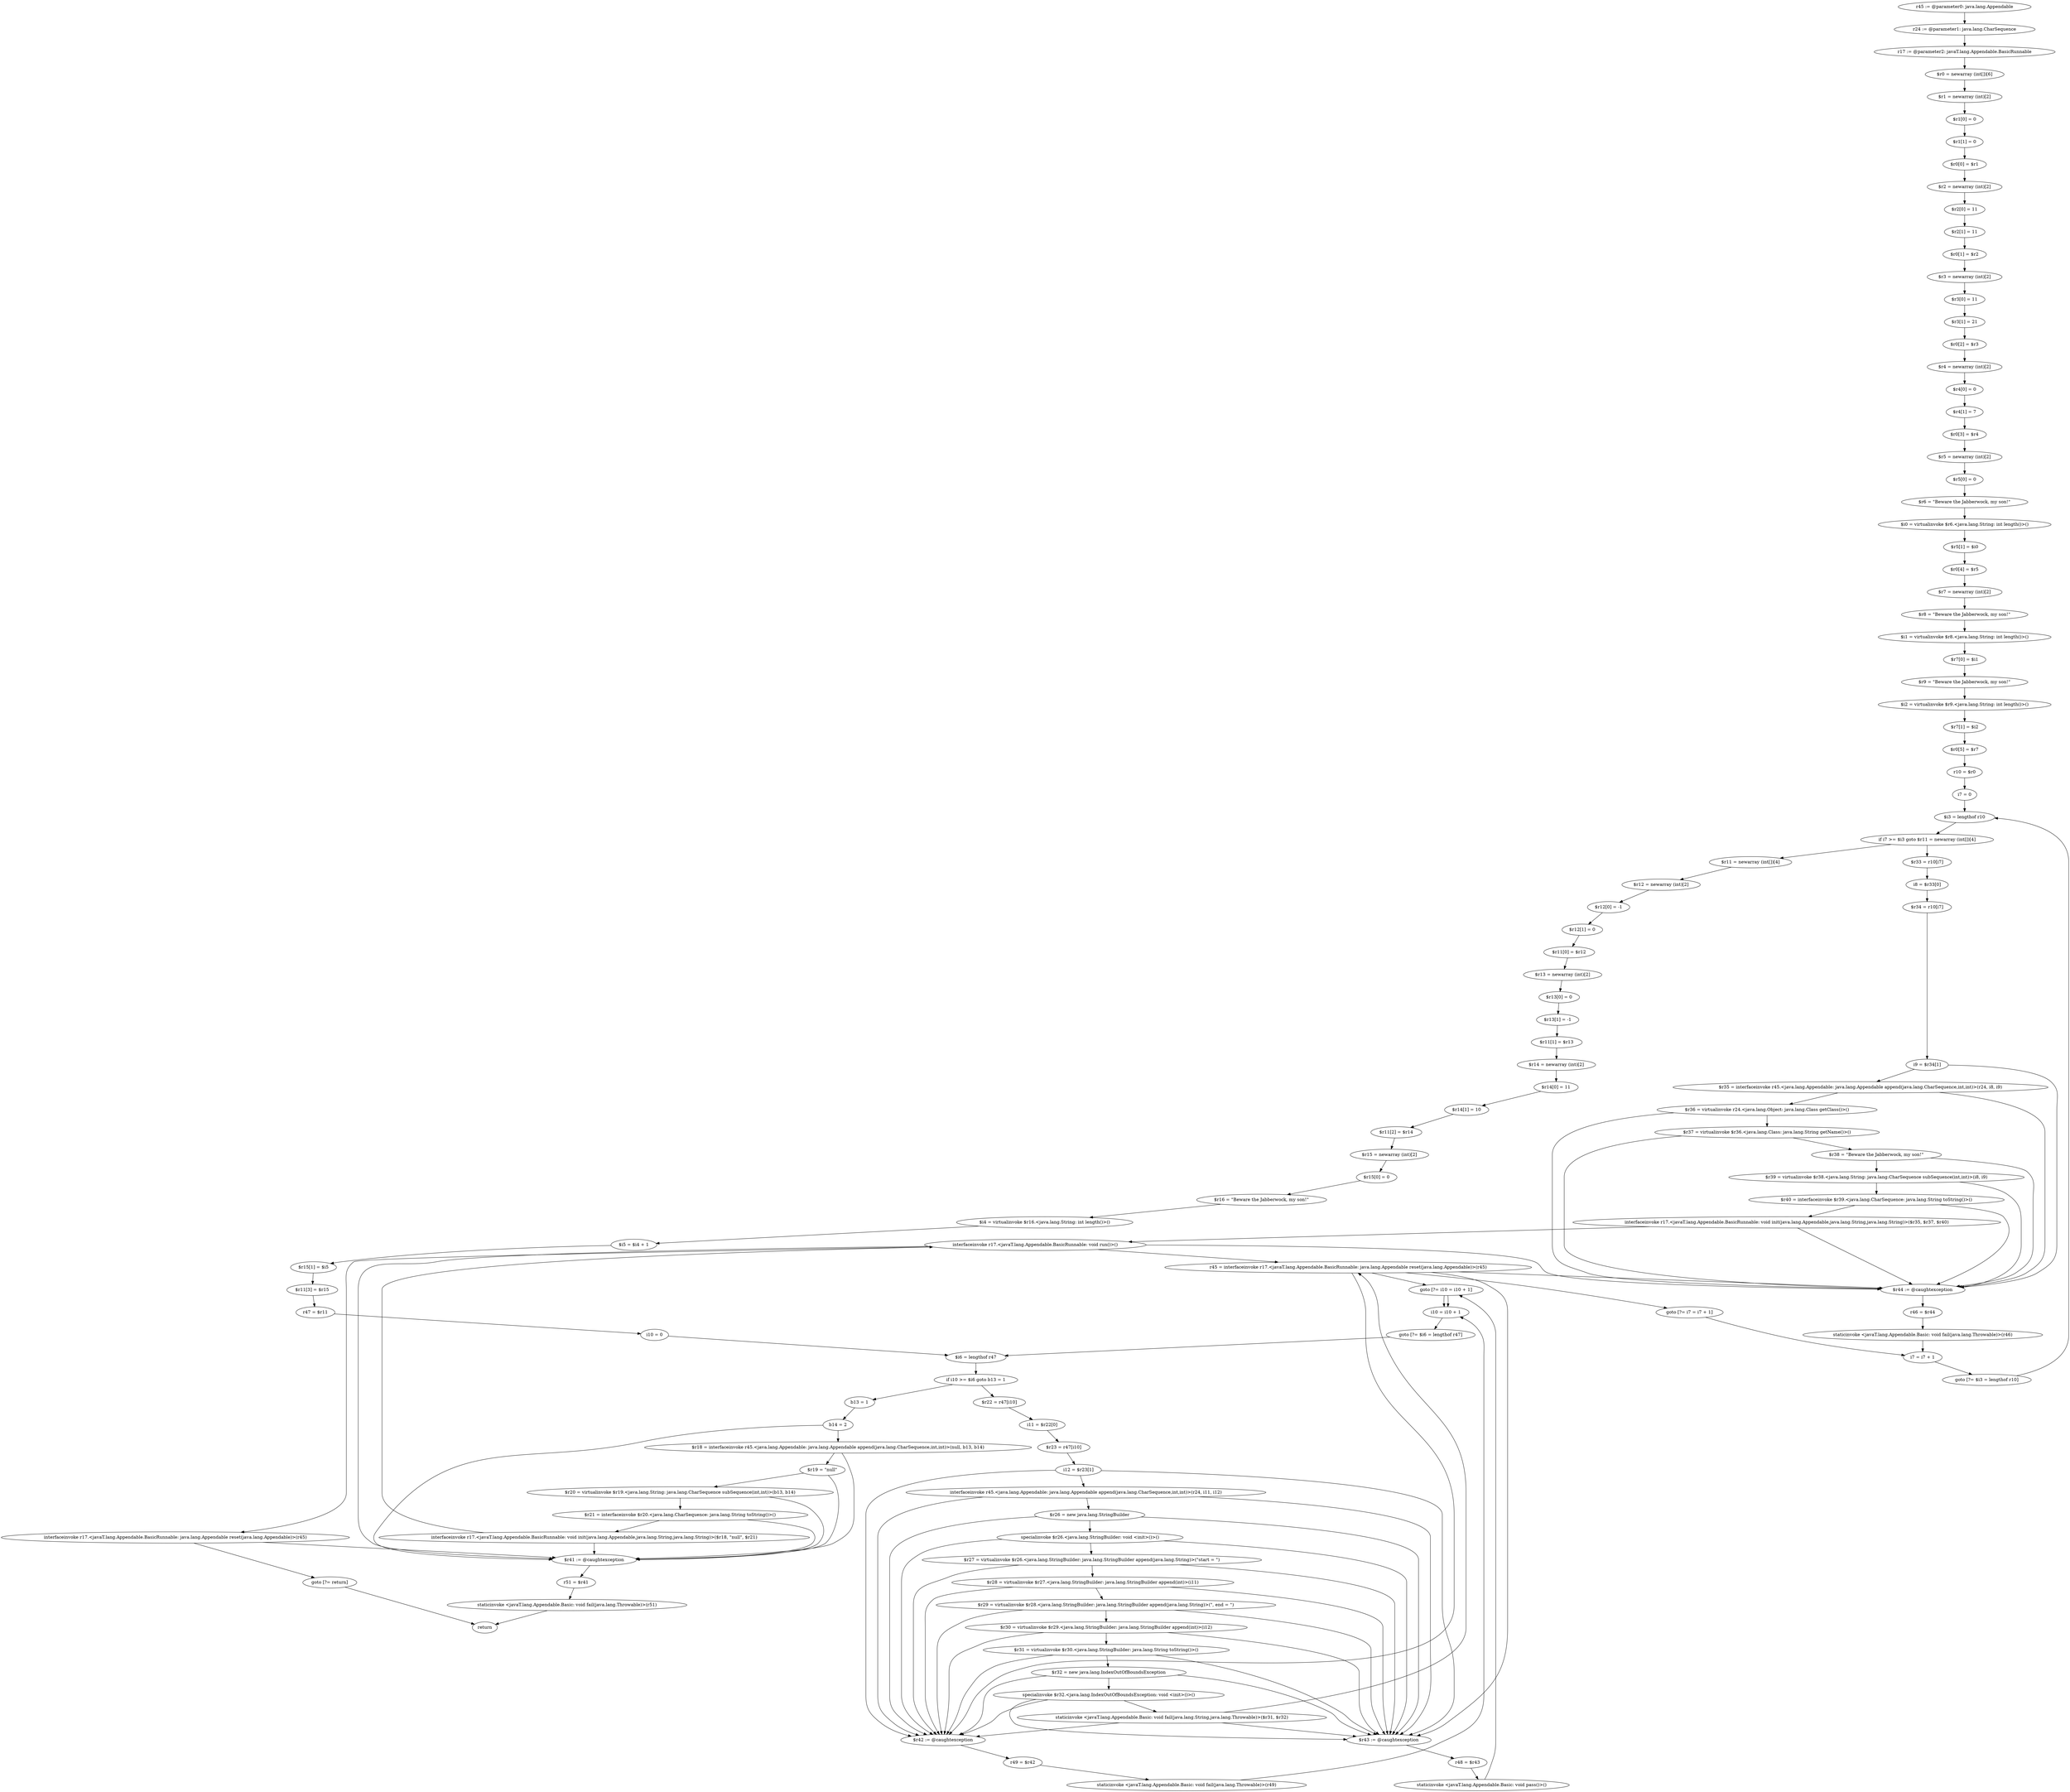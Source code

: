 digraph "unitGraph" {
    "r45 := @parameter0: java.lang.Appendable"
    "r24 := @parameter1: java.lang.CharSequence"
    "r17 := @parameter2: javaT.lang.Appendable.BasicRunnable"
    "$r0 = newarray (int[])[6]"
    "$r1 = newarray (int)[2]"
    "$r1[0] = 0"
    "$r1[1] = 0"
    "$r0[0] = $r1"
    "$r2 = newarray (int)[2]"
    "$r2[0] = 11"
    "$r2[1] = 11"
    "$r0[1] = $r2"
    "$r3 = newarray (int)[2]"
    "$r3[0] = 11"
    "$r3[1] = 21"
    "$r0[2] = $r3"
    "$r4 = newarray (int)[2]"
    "$r4[0] = 0"
    "$r4[1] = 7"
    "$r0[3] = $r4"
    "$r5 = newarray (int)[2]"
    "$r5[0] = 0"
    "$r6 = \"Beware the Jabberwock, my son!\""
    "$i0 = virtualinvoke $r6.<java.lang.String: int length()>()"
    "$r5[1] = $i0"
    "$r0[4] = $r5"
    "$r7 = newarray (int)[2]"
    "$r8 = \"Beware the Jabberwock, my son!\""
    "$i1 = virtualinvoke $r8.<java.lang.String: int length()>()"
    "$r7[0] = $i1"
    "$r9 = \"Beware the Jabberwock, my son!\""
    "$i2 = virtualinvoke $r9.<java.lang.String: int length()>()"
    "$r7[1] = $i2"
    "$r0[5] = $r7"
    "r10 = $r0"
    "i7 = 0"
    "$i3 = lengthof r10"
    "if i7 >= $i3 goto $r11 = newarray (int[])[4]"
    "$r33 = r10[i7]"
    "i8 = $r33[0]"
    "$r34 = r10[i7]"
    "i9 = $r34[1]"
    "$r35 = interfaceinvoke r45.<java.lang.Appendable: java.lang.Appendable append(java.lang.CharSequence,int,int)>(r24, i8, i9)"
    "$r36 = virtualinvoke r24.<java.lang.Object: java.lang.Class getClass()>()"
    "$r37 = virtualinvoke $r36.<java.lang.Class: java.lang.String getName()>()"
    "$r38 = \"Beware the Jabberwock, my son!\""
    "$r39 = virtualinvoke $r38.<java.lang.String: java.lang.CharSequence subSequence(int,int)>(i8, i9)"
    "$r40 = interfaceinvoke $r39.<java.lang.CharSequence: java.lang.String toString()>()"
    "interfaceinvoke r17.<javaT.lang.Appendable.BasicRunnable: void init(java.lang.Appendable,java.lang.String,java.lang.String)>($r35, $r37, $r40)"
    "interfaceinvoke r17.<javaT.lang.Appendable.BasicRunnable: void run()>()"
    "r45 = interfaceinvoke r17.<javaT.lang.Appendable.BasicRunnable: java.lang.Appendable reset(java.lang.Appendable)>(r45)"
    "goto [?= i7 = i7 + 1]"
    "$r44 := @caughtexception"
    "r46 = $r44"
    "staticinvoke <javaT.lang.Appendable.Basic: void fail(java.lang.Throwable)>(r46)"
    "i7 = i7 + 1"
    "goto [?= $i3 = lengthof r10]"
    "$r11 = newarray (int[])[4]"
    "$r12 = newarray (int)[2]"
    "$r12[0] = -1"
    "$r12[1] = 0"
    "$r11[0] = $r12"
    "$r13 = newarray (int)[2]"
    "$r13[0] = 0"
    "$r13[1] = -1"
    "$r11[1] = $r13"
    "$r14 = newarray (int)[2]"
    "$r14[0] = 11"
    "$r14[1] = 10"
    "$r11[2] = $r14"
    "$r15 = newarray (int)[2]"
    "$r15[0] = 0"
    "$r16 = \"Beware the Jabberwock, my son!\""
    "$i4 = virtualinvoke $r16.<java.lang.String: int length()>()"
    "$i5 = $i4 + 1"
    "$r15[1] = $i5"
    "$r11[3] = $r15"
    "r47 = $r11"
    "i10 = 0"
    "$i6 = lengthof r47"
    "if i10 >= $i6 goto b13 = 1"
    "$r22 = r47[i10]"
    "i11 = $r22[0]"
    "$r23 = r47[i10]"
    "i12 = $r23[1]"
    "interfaceinvoke r45.<java.lang.Appendable: java.lang.Appendable append(java.lang.CharSequence,int,int)>(r24, i11, i12)"
    "$r26 = new java.lang.StringBuilder"
    "specialinvoke $r26.<java.lang.StringBuilder: void <init>()>()"
    "$r27 = virtualinvoke $r26.<java.lang.StringBuilder: java.lang.StringBuilder append(java.lang.String)>(\"start = \")"
    "$r28 = virtualinvoke $r27.<java.lang.StringBuilder: java.lang.StringBuilder append(int)>(i11)"
    "$r29 = virtualinvoke $r28.<java.lang.StringBuilder: java.lang.StringBuilder append(java.lang.String)>(\", end = \")"
    "$r30 = virtualinvoke $r29.<java.lang.StringBuilder: java.lang.StringBuilder append(int)>(i12)"
    "$r31 = virtualinvoke $r30.<java.lang.StringBuilder: java.lang.String toString()>()"
    "$r32 = new java.lang.IndexOutOfBoundsException"
    "specialinvoke $r32.<java.lang.IndexOutOfBoundsException: void <init>()>()"
    "staticinvoke <javaT.lang.Appendable.Basic: void fail(java.lang.String,java.lang.Throwable)>($r31, $r32)"
    "goto [?= i10 = i10 + 1]"
    "$r43 := @caughtexception"
    "r48 = $r43"
    "staticinvoke <javaT.lang.Appendable.Basic: void pass()>()"
    "$r42 := @caughtexception"
    "r49 = $r42"
    "staticinvoke <javaT.lang.Appendable.Basic: void fail(java.lang.Throwable)>(r49)"
    "i10 = i10 + 1"
    "goto [?= $i6 = lengthof r47]"
    "b13 = 1"
    "b14 = 2"
    "$r18 = interfaceinvoke r45.<java.lang.Appendable: java.lang.Appendable append(java.lang.CharSequence,int,int)>(null, b13, b14)"
    "$r19 = \"null\""
    "$r20 = virtualinvoke $r19.<java.lang.String: java.lang.CharSequence subSequence(int,int)>(b13, b14)"
    "$r21 = interfaceinvoke $r20.<java.lang.CharSequence: java.lang.String toString()>()"
    "interfaceinvoke r17.<javaT.lang.Appendable.BasicRunnable: void init(java.lang.Appendable,java.lang.String,java.lang.String)>($r18, \"null\", $r21)"
    "interfaceinvoke r17.<javaT.lang.Appendable.BasicRunnable: java.lang.Appendable reset(java.lang.Appendable)>(r45)"
    "goto [?= return]"
    "$r41 := @caughtexception"
    "r51 = $r41"
    "staticinvoke <javaT.lang.Appendable.Basic: void fail(java.lang.Throwable)>(r51)"
    "return"
    "r45 := @parameter0: java.lang.Appendable"->"r24 := @parameter1: java.lang.CharSequence";
    "r24 := @parameter1: java.lang.CharSequence"->"r17 := @parameter2: javaT.lang.Appendable.BasicRunnable";
    "r17 := @parameter2: javaT.lang.Appendable.BasicRunnable"->"$r0 = newarray (int[])[6]";
    "$r0 = newarray (int[])[6]"->"$r1 = newarray (int)[2]";
    "$r1 = newarray (int)[2]"->"$r1[0] = 0";
    "$r1[0] = 0"->"$r1[1] = 0";
    "$r1[1] = 0"->"$r0[0] = $r1";
    "$r0[0] = $r1"->"$r2 = newarray (int)[2]";
    "$r2 = newarray (int)[2]"->"$r2[0] = 11";
    "$r2[0] = 11"->"$r2[1] = 11";
    "$r2[1] = 11"->"$r0[1] = $r2";
    "$r0[1] = $r2"->"$r3 = newarray (int)[2]";
    "$r3 = newarray (int)[2]"->"$r3[0] = 11";
    "$r3[0] = 11"->"$r3[1] = 21";
    "$r3[1] = 21"->"$r0[2] = $r3";
    "$r0[2] = $r3"->"$r4 = newarray (int)[2]";
    "$r4 = newarray (int)[2]"->"$r4[0] = 0";
    "$r4[0] = 0"->"$r4[1] = 7";
    "$r4[1] = 7"->"$r0[3] = $r4";
    "$r0[3] = $r4"->"$r5 = newarray (int)[2]";
    "$r5 = newarray (int)[2]"->"$r5[0] = 0";
    "$r5[0] = 0"->"$r6 = \"Beware the Jabberwock, my son!\"";
    "$r6 = \"Beware the Jabberwock, my son!\""->"$i0 = virtualinvoke $r6.<java.lang.String: int length()>()";
    "$i0 = virtualinvoke $r6.<java.lang.String: int length()>()"->"$r5[1] = $i0";
    "$r5[1] = $i0"->"$r0[4] = $r5";
    "$r0[4] = $r5"->"$r7 = newarray (int)[2]";
    "$r7 = newarray (int)[2]"->"$r8 = \"Beware the Jabberwock, my son!\"";
    "$r8 = \"Beware the Jabberwock, my son!\""->"$i1 = virtualinvoke $r8.<java.lang.String: int length()>()";
    "$i1 = virtualinvoke $r8.<java.lang.String: int length()>()"->"$r7[0] = $i1";
    "$r7[0] = $i1"->"$r9 = \"Beware the Jabberwock, my son!\"";
    "$r9 = \"Beware the Jabberwock, my son!\""->"$i2 = virtualinvoke $r9.<java.lang.String: int length()>()";
    "$i2 = virtualinvoke $r9.<java.lang.String: int length()>()"->"$r7[1] = $i2";
    "$r7[1] = $i2"->"$r0[5] = $r7";
    "$r0[5] = $r7"->"r10 = $r0";
    "r10 = $r0"->"i7 = 0";
    "i7 = 0"->"$i3 = lengthof r10";
    "$i3 = lengthof r10"->"if i7 >= $i3 goto $r11 = newarray (int[])[4]";
    "if i7 >= $i3 goto $r11 = newarray (int[])[4]"->"$r33 = r10[i7]";
    "if i7 >= $i3 goto $r11 = newarray (int[])[4]"->"$r11 = newarray (int[])[4]";
    "$r33 = r10[i7]"->"i8 = $r33[0]";
    "i8 = $r33[0]"->"$r34 = r10[i7]";
    "$r34 = r10[i7]"->"i9 = $r34[1]";
    "i9 = $r34[1]"->"$r35 = interfaceinvoke r45.<java.lang.Appendable: java.lang.Appendable append(java.lang.CharSequence,int,int)>(r24, i8, i9)";
    "i9 = $r34[1]"->"$r44 := @caughtexception";
    "$r35 = interfaceinvoke r45.<java.lang.Appendable: java.lang.Appendable append(java.lang.CharSequence,int,int)>(r24, i8, i9)"->"$r36 = virtualinvoke r24.<java.lang.Object: java.lang.Class getClass()>()";
    "$r35 = interfaceinvoke r45.<java.lang.Appendable: java.lang.Appendable append(java.lang.CharSequence,int,int)>(r24, i8, i9)"->"$r44 := @caughtexception";
    "$r36 = virtualinvoke r24.<java.lang.Object: java.lang.Class getClass()>()"->"$r37 = virtualinvoke $r36.<java.lang.Class: java.lang.String getName()>()";
    "$r36 = virtualinvoke r24.<java.lang.Object: java.lang.Class getClass()>()"->"$r44 := @caughtexception";
    "$r37 = virtualinvoke $r36.<java.lang.Class: java.lang.String getName()>()"->"$r38 = \"Beware the Jabberwock, my son!\"";
    "$r37 = virtualinvoke $r36.<java.lang.Class: java.lang.String getName()>()"->"$r44 := @caughtexception";
    "$r38 = \"Beware the Jabberwock, my son!\""->"$r39 = virtualinvoke $r38.<java.lang.String: java.lang.CharSequence subSequence(int,int)>(i8, i9)";
    "$r38 = \"Beware the Jabberwock, my son!\""->"$r44 := @caughtexception";
    "$r39 = virtualinvoke $r38.<java.lang.String: java.lang.CharSequence subSequence(int,int)>(i8, i9)"->"$r40 = interfaceinvoke $r39.<java.lang.CharSequence: java.lang.String toString()>()";
    "$r39 = virtualinvoke $r38.<java.lang.String: java.lang.CharSequence subSequence(int,int)>(i8, i9)"->"$r44 := @caughtexception";
    "$r40 = interfaceinvoke $r39.<java.lang.CharSequence: java.lang.String toString()>()"->"interfaceinvoke r17.<javaT.lang.Appendable.BasicRunnable: void init(java.lang.Appendable,java.lang.String,java.lang.String)>($r35, $r37, $r40)";
    "$r40 = interfaceinvoke $r39.<java.lang.CharSequence: java.lang.String toString()>()"->"$r44 := @caughtexception";
    "interfaceinvoke r17.<javaT.lang.Appendable.BasicRunnable: void init(java.lang.Appendable,java.lang.String,java.lang.String)>($r35, $r37, $r40)"->"interfaceinvoke r17.<javaT.lang.Appendable.BasicRunnable: void run()>()";
    "interfaceinvoke r17.<javaT.lang.Appendable.BasicRunnable: void init(java.lang.Appendable,java.lang.String,java.lang.String)>($r35, $r37, $r40)"->"$r44 := @caughtexception";
    "interfaceinvoke r17.<javaT.lang.Appendable.BasicRunnable: void run()>()"->"r45 = interfaceinvoke r17.<javaT.lang.Appendable.BasicRunnable: java.lang.Appendable reset(java.lang.Appendable)>(r45)";
    "interfaceinvoke r17.<javaT.lang.Appendable.BasicRunnable: void run()>()"->"$r44 := @caughtexception";
    "r45 = interfaceinvoke r17.<javaT.lang.Appendable.BasicRunnable: java.lang.Appendable reset(java.lang.Appendable)>(r45)"->"goto [?= i7 = i7 + 1]";
    "r45 = interfaceinvoke r17.<javaT.lang.Appendable.BasicRunnable: java.lang.Appendable reset(java.lang.Appendable)>(r45)"->"$r44 := @caughtexception";
    "goto [?= i7 = i7 + 1]"->"i7 = i7 + 1";
    "$r44 := @caughtexception"->"r46 = $r44";
    "r46 = $r44"->"staticinvoke <javaT.lang.Appendable.Basic: void fail(java.lang.Throwable)>(r46)";
    "staticinvoke <javaT.lang.Appendable.Basic: void fail(java.lang.Throwable)>(r46)"->"i7 = i7 + 1";
    "i7 = i7 + 1"->"goto [?= $i3 = lengthof r10]";
    "goto [?= $i3 = lengthof r10]"->"$i3 = lengthof r10";
    "$r11 = newarray (int[])[4]"->"$r12 = newarray (int)[2]";
    "$r12 = newarray (int)[2]"->"$r12[0] = -1";
    "$r12[0] = -1"->"$r12[1] = 0";
    "$r12[1] = 0"->"$r11[0] = $r12";
    "$r11[0] = $r12"->"$r13 = newarray (int)[2]";
    "$r13 = newarray (int)[2]"->"$r13[0] = 0";
    "$r13[0] = 0"->"$r13[1] = -1";
    "$r13[1] = -1"->"$r11[1] = $r13";
    "$r11[1] = $r13"->"$r14 = newarray (int)[2]";
    "$r14 = newarray (int)[2]"->"$r14[0] = 11";
    "$r14[0] = 11"->"$r14[1] = 10";
    "$r14[1] = 10"->"$r11[2] = $r14";
    "$r11[2] = $r14"->"$r15 = newarray (int)[2]";
    "$r15 = newarray (int)[2]"->"$r15[0] = 0";
    "$r15[0] = 0"->"$r16 = \"Beware the Jabberwock, my son!\"";
    "$r16 = \"Beware the Jabberwock, my son!\""->"$i4 = virtualinvoke $r16.<java.lang.String: int length()>()";
    "$i4 = virtualinvoke $r16.<java.lang.String: int length()>()"->"$i5 = $i4 + 1";
    "$i5 = $i4 + 1"->"$r15[1] = $i5";
    "$r15[1] = $i5"->"$r11[3] = $r15";
    "$r11[3] = $r15"->"r47 = $r11";
    "r47 = $r11"->"i10 = 0";
    "i10 = 0"->"$i6 = lengthof r47";
    "$i6 = lengthof r47"->"if i10 >= $i6 goto b13 = 1";
    "if i10 >= $i6 goto b13 = 1"->"$r22 = r47[i10]";
    "if i10 >= $i6 goto b13 = 1"->"b13 = 1";
    "$r22 = r47[i10]"->"i11 = $r22[0]";
    "i11 = $r22[0]"->"$r23 = r47[i10]";
    "$r23 = r47[i10]"->"i12 = $r23[1]";
    "i12 = $r23[1]"->"$r43 := @caughtexception";
    "i12 = $r23[1]"->"$r42 := @caughtexception";
    "i12 = $r23[1]"->"interfaceinvoke r45.<java.lang.Appendable: java.lang.Appendable append(java.lang.CharSequence,int,int)>(r24, i11, i12)";
    "interfaceinvoke r45.<java.lang.Appendable: java.lang.Appendable append(java.lang.CharSequence,int,int)>(r24, i11, i12)"->"$r43 := @caughtexception";
    "interfaceinvoke r45.<java.lang.Appendable: java.lang.Appendable append(java.lang.CharSequence,int,int)>(r24, i11, i12)"->"$r42 := @caughtexception";
    "interfaceinvoke r45.<java.lang.Appendable: java.lang.Appendable append(java.lang.CharSequence,int,int)>(r24, i11, i12)"->"$r26 = new java.lang.StringBuilder";
    "$r26 = new java.lang.StringBuilder"->"$r43 := @caughtexception";
    "$r26 = new java.lang.StringBuilder"->"$r42 := @caughtexception";
    "$r26 = new java.lang.StringBuilder"->"specialinvoke $r26.<java.lang.StringBuilder: void <init>()>()";
    "specialinvoke $r26.<java.lang.StringBuilder: void <init>()>()"->"$r43 := @caughtexception";
    "specialinvoke $r26.<java.lang.StringBuilder: void <init>()>()"->"$r42 := @caughtexception";
    "specialinvoke $r26.<java.lang.StringBuilder: void <init>()>()"->"$r27 = virtualinvoke $r26.<java.lang.StringBuilder: java.lang.StringBuilder append(java.lang.String)>(\"start = \")";
    "$r27 = virtualinvoke $r26.<java.lang.StringBuilder: java.lang.StringBuilder append(java.lang.String)>(\"start = \")"->"$r43 := @caughtexception";
    "$r27 = virtualinvoke $r26.<java.lang.StringBuilder: java.lang.StringBuilder append(java.lang.String)>(\"start = \")"->"$r42 := @caughtexception";
    "$r27 = virtualinvoke $r26.<java.lang.StringBuilder: java.lang.StringBuilder append(java.lang.String)>(\"start = \")"->"$r28 = virtualinvoke $r27.<java.lang.StringBuilder: java.lang.StringBuilder append(int)>(i11)";
    "$r28 = virtualinvoke $r27.<java.lang.StringBuilder: java.lang.StringBuilder append(int)>(i11)"->"$r43 := @caughtexception";
    "$r28 = virtualinvoke $r27.<java.lang.StringBuilder: java.lang.StringBuilder append(int)>(i11)"->"$r42 := @caughtexception";
    "$r28 = virtualinvoke $r27.<java.lang.StringBuilder: java.lang.StringBuilder append(int)>(i11)"->"$r29 = virtualinvoke $r28.<java.lang.StringBuilder: java.lang.StringBuilder append(java.lang.String)>(\", end = \")";
    "$r29 = virtualinvoke $r28.<java.lang.StringBuilder: java.lang.StringBuilder append(java.lang.String)>(\", end = \")"->"$r43 := @caughtexception";
    "$r29 = virtualinvoke $r28.<java.lang.StringBuilder: java.lang.StringBuilder append(java.lang.String)>(\", end = \")"->"$r42 := @caughtexception";
    "$r29 = virtualinvoke $r28.<java.lang.StringBuilder: java.lang.StringBuilder append(java.lang.String)>(\", end = \")"->"$r30 = virtualinvoke $r29.<java.lang.StringBuilder: java.lang.StringBuilder append(int)>(i12)";
    "$r30 = virtualinvoke $r29.<java.lang.StringBuilder: java.lang.StringBuilder append(int)>(i12)"->"$r43 := @caughtexception";
    "$r30 = virtualinvoke $r29.<java.lang.StringBuilder: java.lang.StringBuilder append(int)>(i12)"->"$r42 := @caughtexception";
    "$r30 = virtualinvoke $r29.<java.lang.StringBuilder: java.lang.StringBuilder append(int)>(i12)"->"$r31 = virtualinvoke $r30.<java.lang.StringBuilder: java.lang.String toString()>()";
    "$r31 = virtualinvoke $r30.<java.lang.StringBuilder: java.lang.String toString()>()"->"$r43 := @caughtexception";
    "$r31 = virtualinvoke $r30.<java.lang.StringBuilder: java.lang.String toString()>()"->"$r42 := @caughtexception";
    "$r31 = virtualinvoke $r30.<java.lang.StringBuilder: java.lang.String toString()>()"->"$r32 = new java.lang.IndexOutOfBoundsException";
    "$r32 = new java.lang.IndexOutOfBoundsException"->"$r43 := @caughtexception";
    "$r32 = new java.lang.IndexOutOfBoundsException"->"$r42 := @caughtexception";
    "$r32 = new java.lang.IndexOutOfBoundsException"->"specialinvoke $r32.<java.lang.IndexOutOfBoundsException: void <init>()>()";
    "specialinvoke $r32.<java.lang.IndexOutOfBoundsException: void <init>()>()"->"$r43 := @caughtexception";
    "specialinvoke $r32.<java.lang.IndexOutOfBoundsException: void <init>()>()"->"$r42 := @caughtexception";
    "specialinvoke $r32.<java.lang.IndexOutOfBoundsException: void <init>()>()"->"staticinvoke <javaT.lang.Appendable.Basic: void fail(java.lang.String,java.lang.Throwable)>($r31, $r32)";
    "staticinvoke <javaT.lang.Appendable.Basic: void fail(java.lang.String,java.lang.Throwable)>($r31, $r32)"->"$r43 := @caughtexception";
    "staticinvoke <javaT.lang.Appendable.Basic: void fail(java.lang.String,java.lang.Throwable)>($r31, $r32)"->"$r42 := @caughtexception";
    "staticinvoke <javaT.lang.Appendable.Basic: void fail(java.lang.String,java.lang.Throwable)>($r31, $r32)"->"r45 = interfaceinvoke r17.<javaT.lang.Appendable.BasicRunnable: java.lang.Appendable reset(java.lang.Appendable)>(r45)";
    "r45 = interfaceinvoke r17.<javaT.lang.Appendable.BasicRunnable: java.lang.Appendable reset(java.lang.Appendable)>(r45)"->"$r43 := @caughtexception";
    "r45 = interfaceinvoke r17.<javaT.lang.Appendable.BasicRunnable: java.lang.Appendable reset(java.lang.Appendable)>(r45)"->"$r42 := @caughtexception";
    "r45 = interfaceinvoke r17.<javaT.lang.Appendable.BasicRunnable: java.lang.Appendable reset(java.lang.Appendable)>(r45)"->"goto [?= i10 = i10 + 1]";
    "goto [?= i10 = i10 + 1]"->"i10 = i10 + 1";
    "$r43 := @caughtexception"->"r48 = $r43";
    "r48 = $r43"->"staticinvoke <javaT.lang.Appendable.Basic: void pass()>()";
    "staticinvoke <javaT.lang.Appendable.Basic: void pass()>()"->"goto [?= i10 = i10 + 1]";
    "goto [?= i10 = i10 + 1]"->"i10 = i10 + 1";
    "$r42 := @caughtexception"->"r49 = $r42";
    "r49 = $r42"->"staticinvoke <javaT.lang.Appendable.Basic: void fail(java.lang.Throwable)>(r49)";
    "staticinvoke <javaT.lang.Appendable.Basic: void fail(java.lang.Throwable)>(r49)"->"i10 = i10 + 1";
    "i10 = i10 + 1"->"goto [?= $i6 = lengthof r47]";
    "goto [?= $i6 = lengthof r47]"->"$i6 = lengthof r47";
    "b13 = 1"->"b14 = 2";
    "b14 = 2"->"$r18 = interfaceinvoke r45.<java.lang.Appendable: java.lang.Appendable append(java.lang.CharSequence,int,int)>(null, b13, b14)";
    "b14 = 2"->"$r41 := @caughtexception";
    "$r18 = interfaceinvoke r45.<java.lang.Appendable: java.lang.Appendable append(java.lang.CharSequence,int,int)>(null, b13, b14)"->"$r19 = \"null\"";
    "$r18 = interfaceinvoke r45.<java.lang.Appendable: java.lang.Appendable append(java.lang.CharSequence,int,int)>(null, b13, b14)"->"$r41 := @caughtexception";
    "$r19 = \"null\""->"$r20 = virtualinvoke $r19.<java.lang.String: java.lang.CharSequence subSequence(int,int)>(b13, b14)";
    "$r19 = \"null\""->"$r41 := @caughtexception";
    "$r20 = virtualinvoke $r19.<java.lang.String: java.lang.CharSequence subSequence(int,int)>(b13, b14)"->"$r21 = interfaceinvoke $r20.<java.lang.CharSequence: java.lang.String toString()>()";
    "$r20 = virtualinvoke $r19.<java.lang.String: java.lang.CharSequence subSequence(int,int)>(b13, b14)"->"$r41 := @caughtexception";
    "$r21 = interfaceinvoke $r20.<java.lang.CharSequence: java.lang.String toString()>()"->"interfaceinvoke r17.<javaT.lang.Appendable.BasicRunnable: void init(java.lang.Appendable,java.lang.String,java.lang.String)>($r18, \"null\", $r21)";
    "$r21 = interfaceinvoke $r20.<java.lang.CharSequence: java.lang.String toString()>()"->"$r41 := @caughtexception";
    "interfaceinvoke r17.<javaT.lang.Appendable.BasicRunnable: void init(java.lang.Appendable,java.lang.String,java.lang.String)>($r18, \"null\", $r21)"->"interfaceinvoke r17.<javaT.lang.Appendable.BasicRunnable: void run()>()";
    "interfaceinvoke r17.<javaT.lang.Appendable.BasicRunnable: void init(java.lang.Appendable,java.lang.String,java.lang.String)>($r18, \"null\", $r21)"->"$r41 := @caughtexception";
    "interfaceinvoke r17.<javaT.lang.Appendable.BasicRunnable: void run()>()"->"interfaceinvoke r17.<javaT.lang.Appendable.BasicRunnable: java.lang.Appendable reset(java.lang.Appendable)>(r45)";
    "interfaceinvoke r17.<javaT.lang.Appendable.BasicRunnable: void run()>()"->"$r41 := @caughtexception";
    "interfaceinvoke r17.<javaT.lang.Appendable.BasicRunnable: java.lang.Appendable reset(java.lang.Appendable)>(r45)"->"goto [?= return]";
    "interfaceinvoke r17.<javaT.lang.Appendable.BasicRunnable: java.lang.Appendable reset(java.lang.Appendable)>(r45)"->"$r41 := @caughtexception";
    "goto [?= return]"->"return";
    "$r41 := @caughtexception"->"r51 = $r41";
    "r51 = $r41"->"staticinvoke <javaT.lang.Appendable.Basic: void fail(java.lang.Throwable)>(r51)";
    "staticinvoke <javaT.lang.Appendable.Basic: void fail(java.lang.Throwable)>(r51)"->"return";
}
